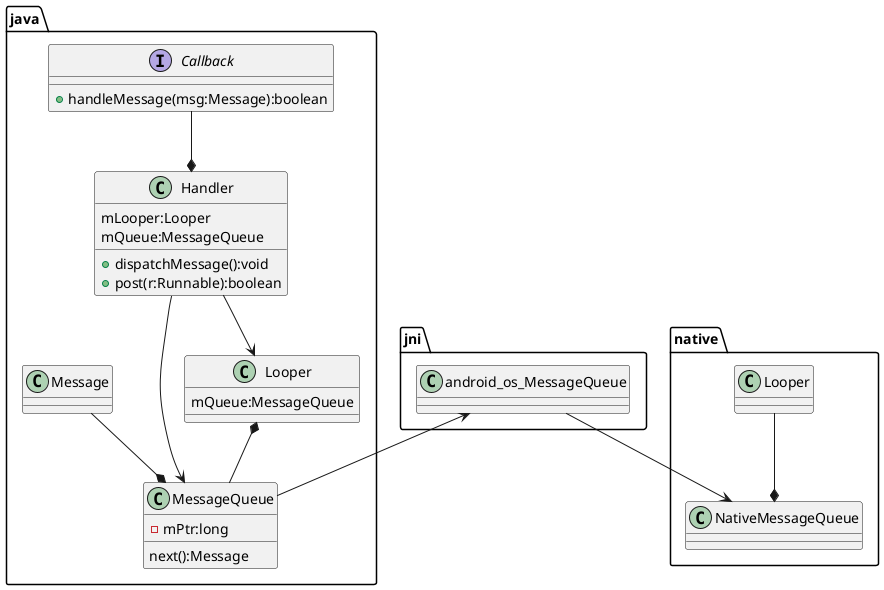 @startuml
'https://plantuml.com/class-diagram
package java{
    class Handler{
        mLooper:Looper
        mQueue:MessageQueue

        + dispatchMessage():void
        + post(r:Runnable):boolean
    }

    interface Callback{
        + handleMessage(msg:Message):boolean
    }

    class MessageQueue{
        - mPtr:long
        next():Message
    }

    class Message{}

    class Looper{
        mQueue:MessageQueue
    }

    Looper *-- MessageQueue
    Callback --* Handler

    Handler --> MessageQueue
    Handler --> Looper

    Message --* MessageQueue
}

package jni{

 class android_os_MessageQueue{

 }
}

package native{

    class NativeMessageQueue{

    }

    class "Looper" as NativeLooper{
    }


}
android_os_MessageQueue <-- MessageQueue

android_os_MessageQueue --> NativeMessageQueue


NativeLooper --* NativeMessageQueue


@enduml
